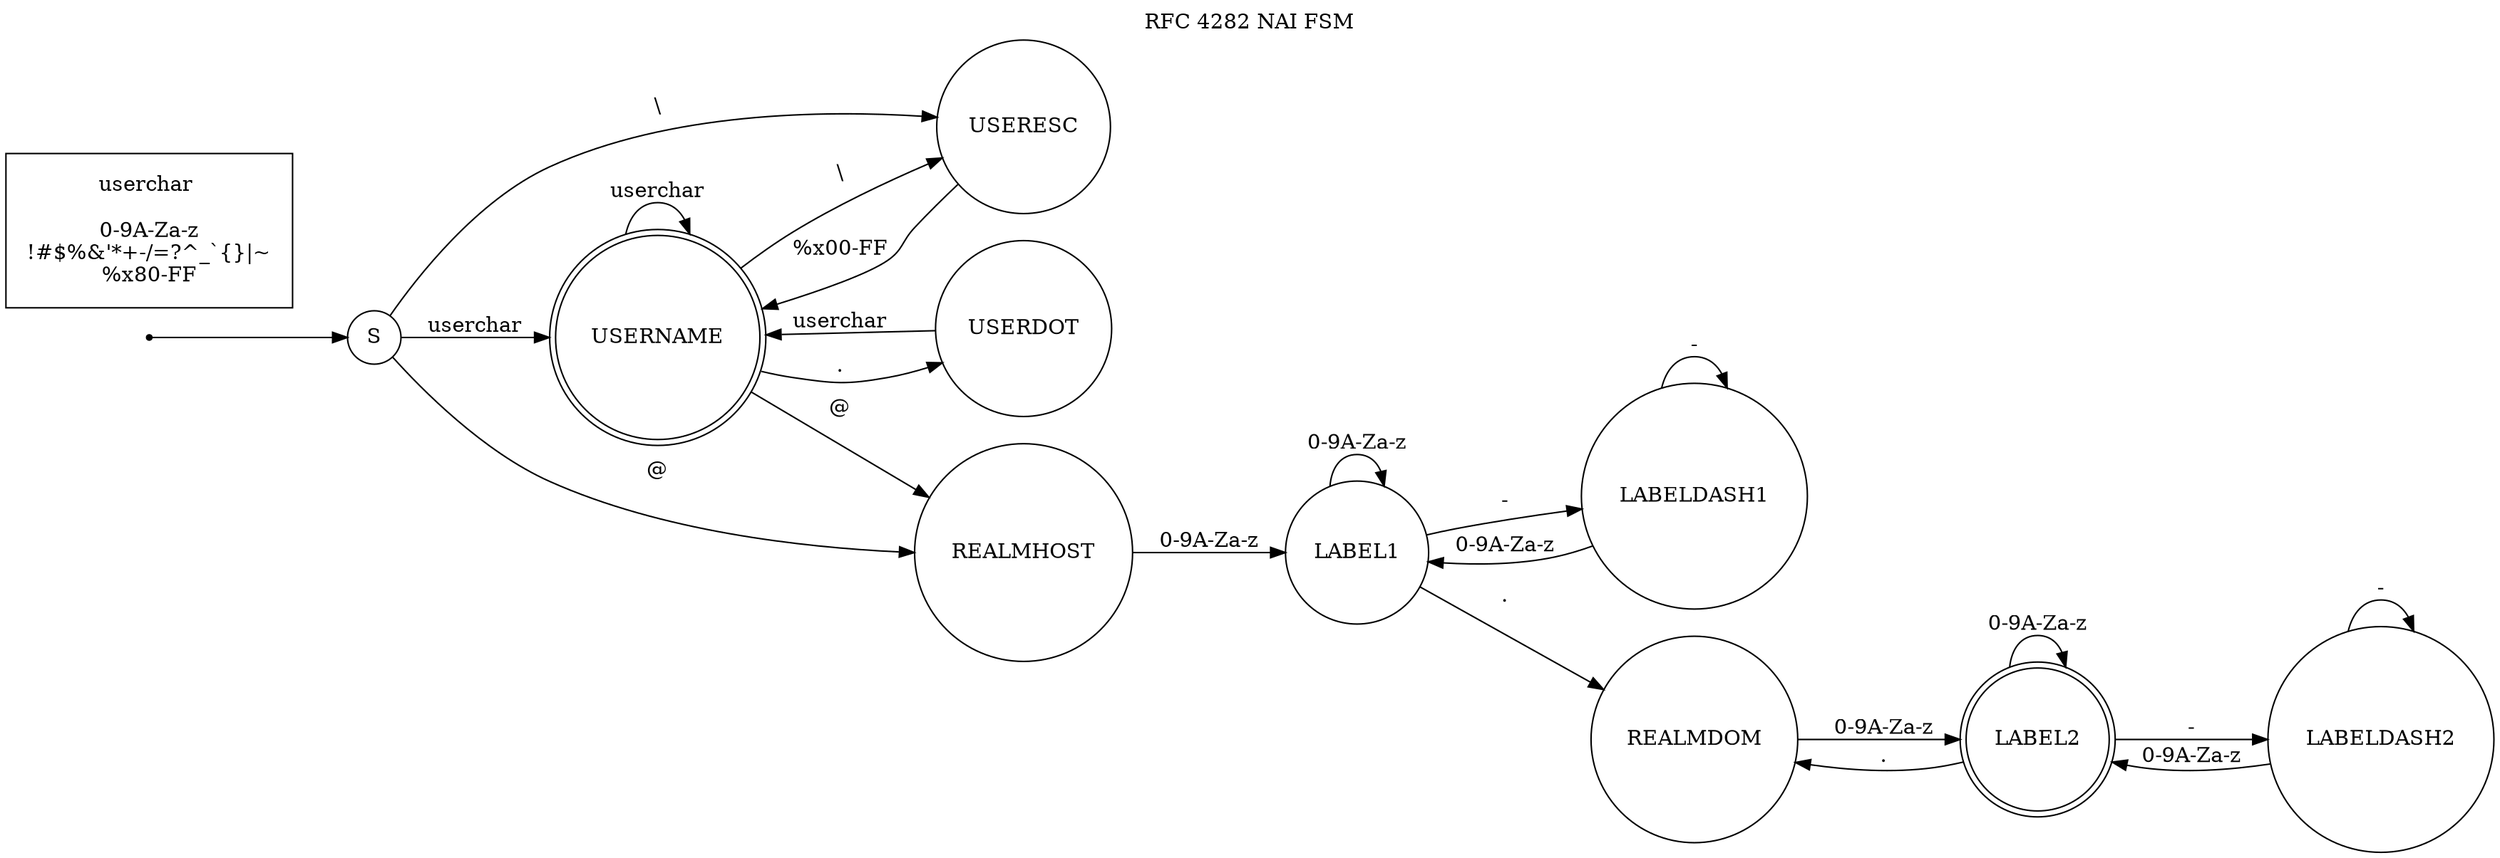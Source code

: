 digraph finite_state_machine {
	rankdir=LR
	node [shape = doublecircle];
		USERNAME;
		LABEL2;

	node [shape = point ];
		qi

	node [shape = circle];
		qi	-> S;

		/* First do realm. */
		S	-> REALMHOST [ label = "@" ];
		REALMHOST	-> LABEL1 [ label = "0-9A-Za-z" ];
		LABEL1	-> LABEL1 [ label = "0-9A-Za-z" ];
		LABEL1	-> LABELDASH1 [ label = "-" ];
		LABELDASH1	-> LABELDASH1 [ label = "-" ];
		LABELDASH1	-> LABEL1 [ label = "0-9A-Za-z" ];
		LABEL1	-> REALMDOM [ label = "." ];
		REALMDOM	-> LABEL2 [ label = "0-9A-Za-z" ];
		LABEL2	-> LABEL2 [ label = "0-9A-Za-z" ];
		LABEL2	-> LABELDASH2 [ label = "-" ];
		LABELDASH2	-> LABELDASH2 [ label = "-" ];
		LABELDASH2	-> LABEL2 [ label = "0-9A-Za-z" ];
		LABEL2	-> REALMDOM [ label = "." ];

		/* Then username. */
		S	-> USERNAME [ label = "userchar" ];
		S	-> USERESC [ label = "\\" ];
		USERNAME	-> USERNAME [ label = "userchar" ];
		USERNAME	-> USERESC [ label = "\\" ];
		USERESC	-> USERNAME [ label = "%x00-FF" ];
		USERNAME	-> USERDOT [ label = "." ];
		USERDOT	-> USERNAME [ label = "userchar" ];
		USERNAME	-> REALMHOST [ label = "@" ];

	node[ shape=box, margin="0.2,0.2" ];
		userchar[ label = "userchar \n\n0-9A-Za-z\n!#$%&'*+-/=?^_`{}|~\n%x80-FF" ];

        // title
	labelloc="t";
	label="RFC 4282 NAI FSM";
}
